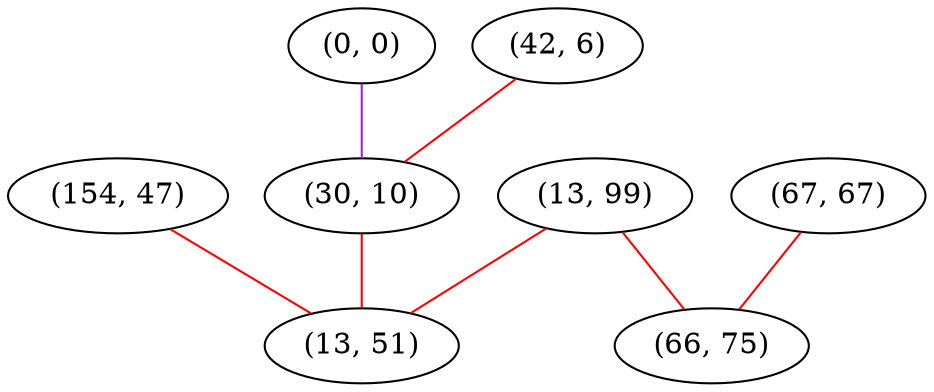 graph "" {
"(154, 47)";
"(0, 0)";
"(67, 67)";
"(13, 99)";
"(42, 6)";
"(66, 75)";
"(30, 10)";
"(13, 51)";
"(154, 47)" -- "(13, 51)"  [color=red, key=0, weight=1];
"(0, 0)" -- "(30, 10)"  [color=purple, key=0, weight=4];
"(67, 67)" -- "(66, 75)"  [color=red, key=0, weight=1];
"(13, 99)" -- "(66, 75)"  [color=red, key=0, weight=1];
"(13, 99)" -- "(13, 51)"  [color=red, key=0, weight=1];
"(42, 6)" -- "(30, 10)"  [color=red, key=0, weight=1];
"(30, 10)" -- "(13, 51)"  [color=red, key=0, weight=1];
}
